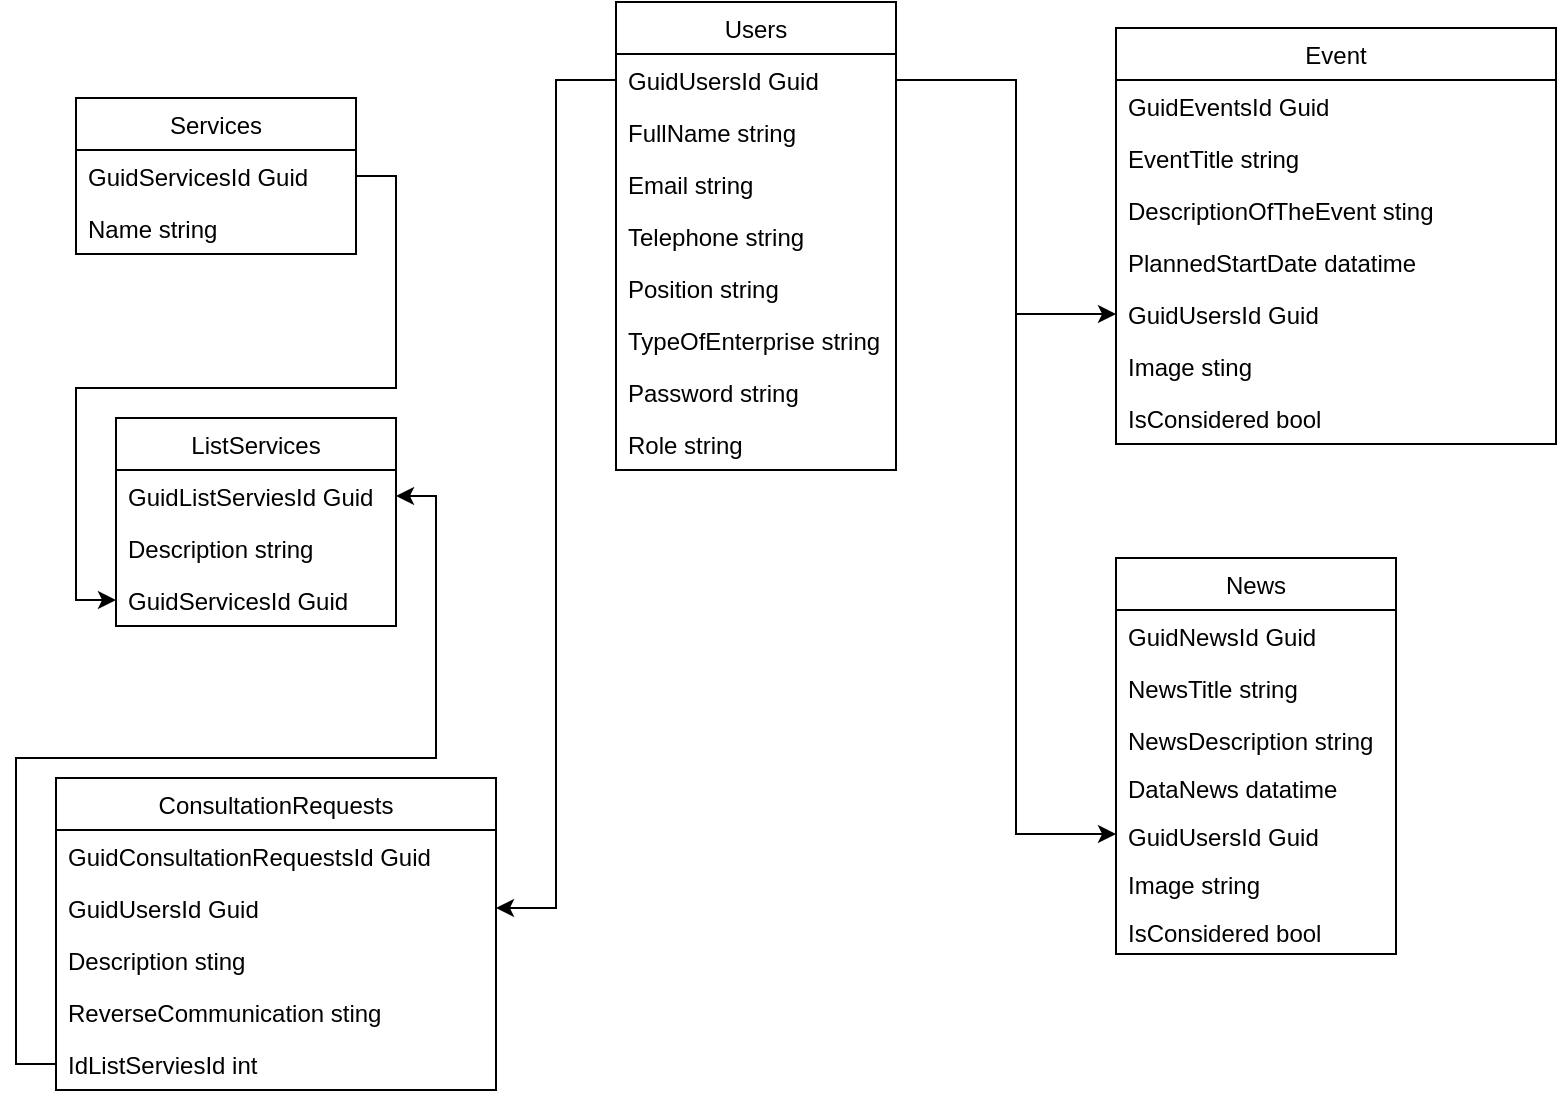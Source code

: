 <mxfile version="14.5.10" type="device"><diagram id="-yBoaJkLIZWyixFHlYv4" name="Page-1"><mxGraphModel dx="1822" dy="794" grid="0" gridSize="10" guides="1" tooltips="1" connect="1" arrows="1" fold="1" page="0" pageScale="1" pageWidth="827" pageHeight="1169" math="0" shadow="0"><root><mxCell id="0"/><mxCell id="1" parent="0"/><mxCell id="fJK8dYbHv9sla1qktkQf-41" value="Users" style="swimlane;fontStyle=0;childLayout=stackLayout;horizontal=1;startSize=26;fillColor=none;horizontalStack=0;resizeParent=1;resizeParentMax=0;resizeLast=0;collapsible=1;marginBottom=0;" parent="1" vertex="1"><mxGeometry x="50" y="92" width="140" height="234" as="geometry"><mxRectangle x="120" y="80" width="60" height="26" as="alternateBounds"/></mxGeometry></mxCell><mxCell id="fJK8dYbHv9sla1qktkQf-42" value="GuidUsersId Guid" style="text;strokeColor=none;fillColor=none;align=left;verticalAlign=top;spacingLeft=4;spacingRight=4;overflow=hidden;rotatable=0;points=[[0,0.5],[1,0.5]];portConstraint=eastwest;" parent="fJK8dYbHv9sla1qktkQf-41" vertex="1"><mxGeometry y="26" width="140" height="26" as="geometry"/></mxCell><mxCell id="fJK8dYbHv9sla1qktkQf-43" value="FullName string" style="text;strokeColor=none;fillColor=none;align=left;verticalAlign=top;spacingLeft=4;spacingRight=4;overflow=hidden;rotatable=0;points=[[0,0.5],[1,0.5]];portConstraint=eastwest;" parent="fJK8dYbHv9sla1qktkQf-41" vertex="1"><mxGeometry y="52" width="140" height="26" as="geometry"/></mxCell><mxCell id="fJK8dYbHv9sla1qktkQf-44" value="Email string" style="text;strokeColor=none;fillColor=none;align=left;verticalAlign=top;spacingLeft=4;spacingRight=4;overflow=hidden;rotatable=0;points=[[0,0.5],[1,0.5]];portConstraint=eastwest;" parent="fJK8dYbHv9sla1qktkQf-41" vertex="1"><mxGeometry y="78" width="140" height="26" as="geometry"/></mxCell><mxCell id="fJK8dYbHv9sla1qktkQf-45" value="Telephone string" style="text;strokeColor=none;fillColor=none;align=left;verticalAlign=top;spacingLeft=4;spacingRight=4;overflow=hidden;rotatable=0;points=[[0,0.5],[1,0.5]];portConstraint=eastwest;" parent="fJK8dYbHv9sla1qktkQf-41" vertex="1"><mxGeometry y="104" width="140" height="26" as="geometry"/></mxCell><mxCell id="fJK8dYbHv9sla1qktkQf-46" value="Position string" style="text;strokeColor=none;fillColor=none;align=left;verticalAlign=top;spacingLeft=4;spacingRight=4;overflow=hidden;rotatable=0;points=[[0,0.5],[1,0.5]];portConstraint=eastwest;" parent="fJK8dYbHv9sla1qktkQf-41" vertex="1"><mxGeometry y="130" width="140" height="26" as="geometry"/></mxCell><mxCell id="fJK8dYbHv9sla1qktkQf-47" value="TypeOfEnterprise string" style="text;strokeColor=none;fillColor=none;align=left;verticalAlign=top;spacingLeft=4;spacingRight=4;overflow=hidden;rotatable=0;points=[[0,0.5],[1,0.5]];portConstraint=eastwest;" parent="fJK8dYbHv9sla1qktkQf-41" vertex="1"><mxGeometry y="156" width="140" height="26" as="geometry"/></mxCell><mxCell id="fJK8dYbHv9sla1qktkQf-48" value="Password string" style="text;strokeColor=none;fillColor=none;align=left;verticalAlign=top;spacingLeft=4;spacingRight=4;overflow=hidden;rotatable=0;points=[[0,0.5],[1,0.5]];portConstraint=eastwest;" parent="fJK8dYbHv9sla1qktkQf-41" vertex="1"><mxGeometry y="182" width="140" height="26" as="geometry"/></mxCell><mxCell id="fJK8dYbHv9sla1qktkQf-49" value="Role string" style="text;strokeColor=none;fillColor=none;align=left;verticalAlign=top;spacingLeft=4;spacingRight=4;overflow=hidden;rotatable=0;points=[[0,0.5],[1,0.5]];portConstraint=eastwest;" parent="fJK8dYbHv9sla1qktkQf-41" vertex="1"><mxGeometry y="208" width="140" height="26" as="geometry"/></mxCell><mxCell id="fJK8dYbHv9sla1qktkQf-50" value="Services" style="swimlane;fontStyle=0;childLayout=stackLayout;horizontal=1;startSize=26;fillColor=none;horizontalStack=0;resizeParent=1;resizeParentMax=0;resizeLast=0;collapsible=1;marginBottom=0;" parent="1" vertex="1"><mxGeometry x="-220" y="140" width="140" height="78" as="geometry"/></mxCell><mxCell id="fJK8dYbHv9sla1qktkQf-51" value="GuidServicesId Guid" style="text;strokeColor=none;fillColor=none;align=left;verticalAlign=top;spacingLeft=4;spacingRight=4;overflow=hidden;rotatable=0;points=[[0,0.5],[1,0.5]];portConstraint=eastwest;" parent="fJK8dYbHv9sla1qktkQf-50" vertex="1"><mxGeometry y="26" width="140" height="26" as="geometry"/></mxCell><mxCell id="fJK8dYbHv9sla1qktkQf-52" value="Name string" style="text;strokeColor=none;fillColor=none;align=left;verticalAlign=top;spacingLeft=4;spacingRight=4;overflow=hidden;rotatable=0;points=[[0,0.5],[1,0.5]];portConstraint=eastwest;" parent="fJK8dYbHv9sla1qktkQf-50" vertex="1"><mxGeometry y="52" width="140" height="26" as="geometry"/></mxCell><mxCell id="fJK8dYbHv9sla1qktkQf-53" value="ListServices" style="swimlane;fontStyle=0;childLayout=stackLayout;horizontal=1;startSize=26;fillColor=none;horizontalStack=0;resizeParent=1;resizeParentMax=0;resizeLast=0;collapsible=1;marginBottom=0;" parent="1" vertex="1"><mxGeometry x="-200" y="300" width="140" height="104" as="geometry"/></mxCell><mxCell id="fJK8dYbHv9sla1qktkQf-54" value="GuidListServiesId Guid" style="text;strokeColor=none;fillColor=none;align=left;verticalAlign=top;spacingLeft=4;spacingRight=4;overflow=hidden;rotatable=0;points=[[0,0.5],[1,0.5]];portConstraint=eastwest;" parent="fJK8dYbHv9sla1qktkQf-53" vertex="1"><mxGeometry y="26" width="140" height="26" as="geometry"/></mxCell><mxCell id="fJK8dYbHv9sla1qktkQf-55" value="Description string" style="text;strokeColor=none;fillColor=none;align=left;verticalAlign=top;spacingLeft=4;spacingRight=4;overflow=hidden;rotatable=0;points=[[0,0.5],[1,0.5]];portConstraint=eastwest;" parent="fJK8dYbHv9sla1qktkQf-53" vertex="1"><mxGeometry y="52" width="140" height="26" as="geometry"/></mxCell><mxCell id="fJK8dYbHv9sla1qktkQf-56" value="GuidServicesId Guid" style="text;strokeColor=none;fillColor=none;align=left;verticalAlign=top;spacingLeft=4;spacingRight=4;overflow=hidden;rotatable=0;points=[[0,0.5],[1,0.5]];portConstraint=eastwest;" parent="fJK8dYbHv9sla1qktkQf-53" vertex="1"><mxGeometry y="78" width="140" height="26" as="geometry"/></mxCell><mxCell id="fJK8dYbHv9sla1qktkQf-57" style="edgeStyle=orthogonalEdgeStyle;rounded=0;orthogonalLoop=1;jettySize=auto;html=1;exitX=1;exitY=0.5;exitDx=0;exitDy=0;" parent="1" source="fJK8dYbHv9sla1qktkQf-51" target="fJK8dYbHv9sla1qktkQf-56" edge="1"><mxGeometry relative="1" as="geometry"/></mxCell><mxCell id="fJK8dYbHv9sla1qktkQf-58" value="Event" style="swimlane;fontStyle=0;childLayout=stackLayout;horizontal=1;startSize=26;fillColor=none;horizontalStack=0;resizeParent=1;resizeParentMax=0;resizeLast=0;collapsible=1;marginBottom=0;" parent="1" vertex="1"><mxGeometry x="300" y="105" width="220" height="208" as="geometry"/></mxCell><mxCell id="fJK8dYbHv9sla1qktkQf-59" value="GuidEventsId Guid" style="text;strokeColor=none;fillColor=none;align=left;verticalAlign=top;spacingLeft=4;spacingRight=4;overflow=hidden;rotatable=0;points=[[0,0.5],[1,0.5]];portConstraint=eastwest;" parent="fJK8dYbHv9sla1qktkQf-58" vertex="1"><mxGeometry y="26" width="220" height="26" as="geometry"/></mxCell><mxCell id="fJK8dYbHv9sla1qktkQf-60" value="EventTitle string" style="text;strokeColor=none;fillColor=none;align=left;verticalAlign=top;spacingLeft=4;spacingRight=4;overflow=hidden;rotatable=0;points=[[0,0.5],[1,0.5]];portConstraint=eastwest;" parent="fJK8dYbHv9sla1qktkQf-58" vertex="1"><mxGeometry y="52" width="220" height="26" as="geometry"/></mxCell><mxCell id="fJK8dYbHv9sla1qktkQf-61" value="DescriptionOfTheEvent sting" style="text;strokeColor=none;fillColor=none;align=left;verticalAlign=top;spacingLeft=4;spacingRight=4;overflow=hidden;rotatable=0;points=[[0,0.5],[1,0.5]];portConstraint=eastwest;" parent="fJK8dYbHv9sla1qktkQf-58" vertex="1"><mxGeometry y="78" width="220" height="26" as="geometry"/></mxCell><mxCell id="fJK8dYbHv9sla1qktkQf-62" value="PlannedStartDate datatime" style="text;strokeColor=none;fillColor=none;align=left;verticalAlign=top;spacingLeft=4;spacingRight=4;overflow=hidden;rotatable=0;points=[[0,0.5],[1,0.5]];portConstraint=eastwest;" parent="fJK8dYbHv9sla1qktkQf-58" vertex="1"><mxGeometry y="104" width="220" height="26" as="geometry"/></mxCell><mxCell id="fJK8dYbHv9sla1qktkQf-64" value="GuidUsersId Guid" style="text;strokeColor=none;fillColor=none;align=left;verticalAlign=top;spacingLeft=4;spacingRight=4;overflow=hidden;rotatable=0;points=[[0,0.5],[1,0.5]];portConstraint=eastwest;" parent="fJK8dYbHv9sla1qktkQf-58" vertex="1"><mxGeometry y="130" width="220" height="26" as="geometry"/></mxCell><mxCell id="fJK8dYbHv9sla1qktkQf-63" value="Image sting" style="text;strokeColor=none;fillColor=none;align=left;verticalAlign=top;spacingLeft=4;spacingRight=4;overflow=hidden;rotatable=0;points=[[0,0.5],[1,0.5]];portConstraint=eastwest;" parent="fJK8dYbHv9sla1qktkQf-58" vertex="1"><mxGeometry y="156" width="220" height="26" as="geometry"/></mxCell><mxCell id="fJK8dYbHv9sla1qktkQf-82" value="IsConsidered bool" style="text;strokeColor=none;fillColor=none;align=left;verticalAlign=top;spacingLeft=4;spacingRight=4;overflow=hidden;rotatable=0;points=[[0,0.5],[1,0.5]];portConstraint=eastwest;" parent="fJK8dYbHv9sla1qktkQf-58" vertex="1"><mxGeometry y="182" width="220" height="26" as="geometry"/></mxCell><mxCell id="fJK8dYbHv9sla1qktkQf-65" value="News" style="swimlane;fontStyle=0;childLayout=stackLayout;horizontal=1;startSize=26;fillColor=none;horizontalStack=0;resizeParent=1;resizeParentMax=0;resizeLast=0;collapsible=1;marginBottom=0;" parent="1" vertex="1"><mxGeometry x="300" y="370" width="140" height="198" as="geometry"/></mxCell><mxCell id="fJK8dYbHv9sla1qktkQf-66" value="GuidNewsId Guid" style="text;strokeColor=none;fillColor=none;align=left;verticalAlign=top;spacingLeft=4;spacingRight=4;overflow=hidden;rotatable=0;points=[[0,0.5],[1,0.5]];portConstraint=eastwest;" parent="fJK8dYbHv9sla1qktkQf-65" vertex="1"><mxGeometry y="26" width="140" height="26" as="geometry"/></mxCell><mxCell id="fJK8dYbHv9sla1qktkQf-67" value="NewsTitle string" style="text;strokeColor=none;fillColor=none;align=left;verticalAlign=top;spacingLeft=4;spacingRight=4;overflow=hidden;rotatable=0;points=[[0,0.5],[1,0.5]];portConstraint=eastwest;" parent="fJK8dYbHv9sla1qktkQf-65" vertex="1"><mxGeometry y="52" width="140" height="26" as="geometry"/></mxCell><mxCell id="fJK8dYbHv9sla1qktkQf-68" value="NewsDescription string" style="text;strokeColor=none;fillColor=none;align=left;verticalAlign=top;spacingLeft=4;spacingRight=4;overflow=hidden;rotatable=0;points=[[0,0.5],[1,0.5]];portConstraint=eastwest;" parent="fJK8dYbHv9sla1qktkQf-65" vertex="1"><mxGeometry y="78" width="140" height="24" as="geometry"/></mxCell><mxCell id="fJK8dYbHv9sla1qktkQf-69" value="DataNews datatime" style="text;strokeColor=none;fillColor=none;align=left;verticalAlign=top;spacingLeft=4;spacingRight=4;overflow=hidden;rotatable=0;points=[[0,0.5],[1,0.5]];portConstraint=eastwest;" parent="fJK8dYbHv9sla1qktkQf-65" vertex="1"><mxGeometry y="102" width="140" height="24" as="geometry"/></mxCell><mxCell id="fJK8dYbHv9sla1qktkQf-71" value="GuidUsersId Guid" style="text;strokeColor=none;fillColor=none;align=left;verticalAlign=top;spacingLeft=4;spacingRight=4;overflow=hidden;rotatable=0;points=[[0,0.5],[1,0.5]];portConstraint=eastwest;" parent="fJK8dYbHv9sla1qktkQf-65" vertex="1"><mxGeometry y="126" width="140" height="24" as="geometry"/></mxCell><mxCell id="fJK8dYbHv9sla1qktkQf-70" value="Image string" style="text;strokeColor=none;fillColor=none;align=left;verticalAlign=top;spacingLeft=4;spacingRight=4;overflow=hidden;rotatable=0;points=[[0,0.5],[1,0.5]];portConstraint=eastwest;" parent="fJK8dYbHv9sla1qktkQf-65" vertex="1"><mxGeometry y="150" width="140" height="24" as="geometry"/></mxCell><mxCell id="fJK8dYbHv9sla1qktkQf-83" value="IsConsidered bool" style="text;strokeColor=none;fillColor=none;align=left;verticalAlign=top;spacingLeft=4;spacingRight=4;overflow=hidden;rotatable=0;points=[[0,0.5],[1,0.5]];portConstraint=eastwest;" parent="fJK8dYbHv9sla1qktkQf-65" vertex="1"><mxGeometry y="174" width="140" height="24" as="geometry"/></mxCell><mxCell id="fJK8dYbHv9sla1qktkQf-72" value="ConsultationRequests" style="swimlane;fontStyle=0;childLayout=stackLayout;horizontal=1;startSize=26;fillColor=none;horizontalStack=0;resizeParent=1;resizeParentMax=0;resizeLast=0;collapsible=1;marginBottom=0;" parent="1" vertex="1"><mxGeometry x="-230" y="480" width="220" height="156" as="geometry"/></mxCell><mxCell id="fJK8dYbHv9sla1qktkQf-73" value="GuidConsultationRequestsId Guid" style="text;strokeColor=none;fillColor=none;align=left;verticalAlign=top;spacingLeft=4;spacingRight=4;overflow=hidden;rotatable=0;points=[[0,0.5],[1,0.5]];portConstraint=eastwest;" parent="fJK8dYbHv9sla1qktkQf-72" vertex="1"><mxGeometry y="26" width="220" height="26" as="geometry"/></mxCell><mxCell id="fJK8dYbHv9sla1qktkQf-74" value="GuidUsersId Guid" style="text;strokeColor=none;fillColor=none;align=left;verticalAlign=top;spacingLeft=4;spacingRight=4;overflow=hidden;rotatable=0;points=[[0,0.5],[1,0.5]];portConstraint=eastwest;" parent="fJK8dYbHv9sla1qktkQf-72" vertex="1"><mxGeometry y="52" width="220" height="26" as="geometry"/></mxCell><mxCell id="fJK8dYbHv9sla1qktkQf-75" value="Description sting" style="text;strokeColor=none;fillColor=none;align=left;verticalAlign=top;spacingLeft=4;spacingRight=4;overflow=hidden;rotatable=0;points=[[0,0.5],[1,0.5]];portConstraint=eastwest;" parent="fJK8dYbHv9sla1qktkQf-72" vertex="1"><mxGeometry y="78" width="220" height="26" as="geometry"/></mxCell><mxCell id="fJK8dYbHv9sla1qktkQf-81" value="ReverseCommunication sting" style="text;strokeColor=none;fillColor=none;align=left;verticalAlign=top;spacingLeft=4;spacingRight=4;overflow=hidden;rotatable=0;points=[[0,0.5],[1,0.5]];portConstraint=eastwest;" parent="fJK8dYbHv9sla1qktkQf-72" vertex="1"><mxGeometry y="104" width="220" height="26" as="geometry"/></mxCell><mxCell id="fJK8dYbHv9sla1qktkQf-76" value="IdListServiesId int" style="text;strokeColor=none;fillColor=none;align=left;verticalAlign=top;spacingLeft=4;spacingRight=4;overflow=hidden;rotatable=0;points=[[0,0.5],[1,0.5]];portConstraint=eastwest;" parent="fJK8dYbHv9sla1qktkQf-72" vertex="1"><mxGeometry y="130" width="220" height="26" as="geometry"/></mxCell><mxCell id="fJK8dYbHv9sla1qktkQf-77" style="edgeStyle=orthogonalEdgeStyle;rounded=0;orthogonalLoop=1;jettySize=auto;html=1;exitX=0;exitY=0.5;exitDx=0;exitDy=0;" parent="1" source="fJK8dYbHv9sla1qktkQf-42" target="fJK8dYbHv9sla1qktkQf-74" edge="1"><mxGeometry relative="1" as="geometry"/></mxCell><mxCell id="fJK8dYbHv9sla1qktkQf-78" style="edgeStyle=orthogonalEdgeStyle;rounded=0;orthogonalLoop=1;jettySize=auto;html=1;exitX=0;exitY=0.5;exitDx=0;exitDy=0;entryX=1;entryY=0.5;entryDx=0;entryDy=0;" parent="1" source="fJK8dYbHv9sla1qktkQf-76" target="fJK8dYbHv9sla1qktkQf-54" edge="1"><mxGeometry relative="1" as="geometry"><Array as="points"><mxPoint x="-250" y="623"/><mxPoint x="-250" y="470"/><mxPoint x="-40" y="470"/><mxPoint x="-40" y="339"/></Array></mxGeometry></mxCell><mxCell id="fJK8dYbHv9sla1qktkQf-86" style="edgeStyle=orthogonalEdgeStyle;rounded=0;orthogonalLoop=1;jettySize=auto;html=1;exitX=1;exitY=0.5;exitDx=0;exitDy=0;" parent="1" source="fJK8dYbHv9sla1qktkQf-42" target="fJK8dYbHv9sla1qktkQf-64" edge="1"><mxGeometry relative="1" as="geometry"><Array as="points"><mxPoint x="250" y="131"/><mxPoint x="250" y="248"/></Array></mxGeometry></mxCell><mxCell id="fJK8dYbHv9sla1qktkQf-88" style="edgeStyle=orthogonalEdgeStyle;rounded=0;orthogonalLoop=1;jettySize=auto;html=1;exitX=1;exitY=0.5;exitDx=0;exitDy=0;" parent="1" source="fJK8dYbHv9sla1qktkQf-42" target="fJK8dYbHv9sla1qktkQf-71" edge="1"><mxGeometry relative="1" as="geometry"><Array as="points"><mxPoint x="250" y="131"/><mxPoint x="250" y="508"/></Array></mxGeometry></mxCell></root></mxGraphModel></diagram></mxfile>